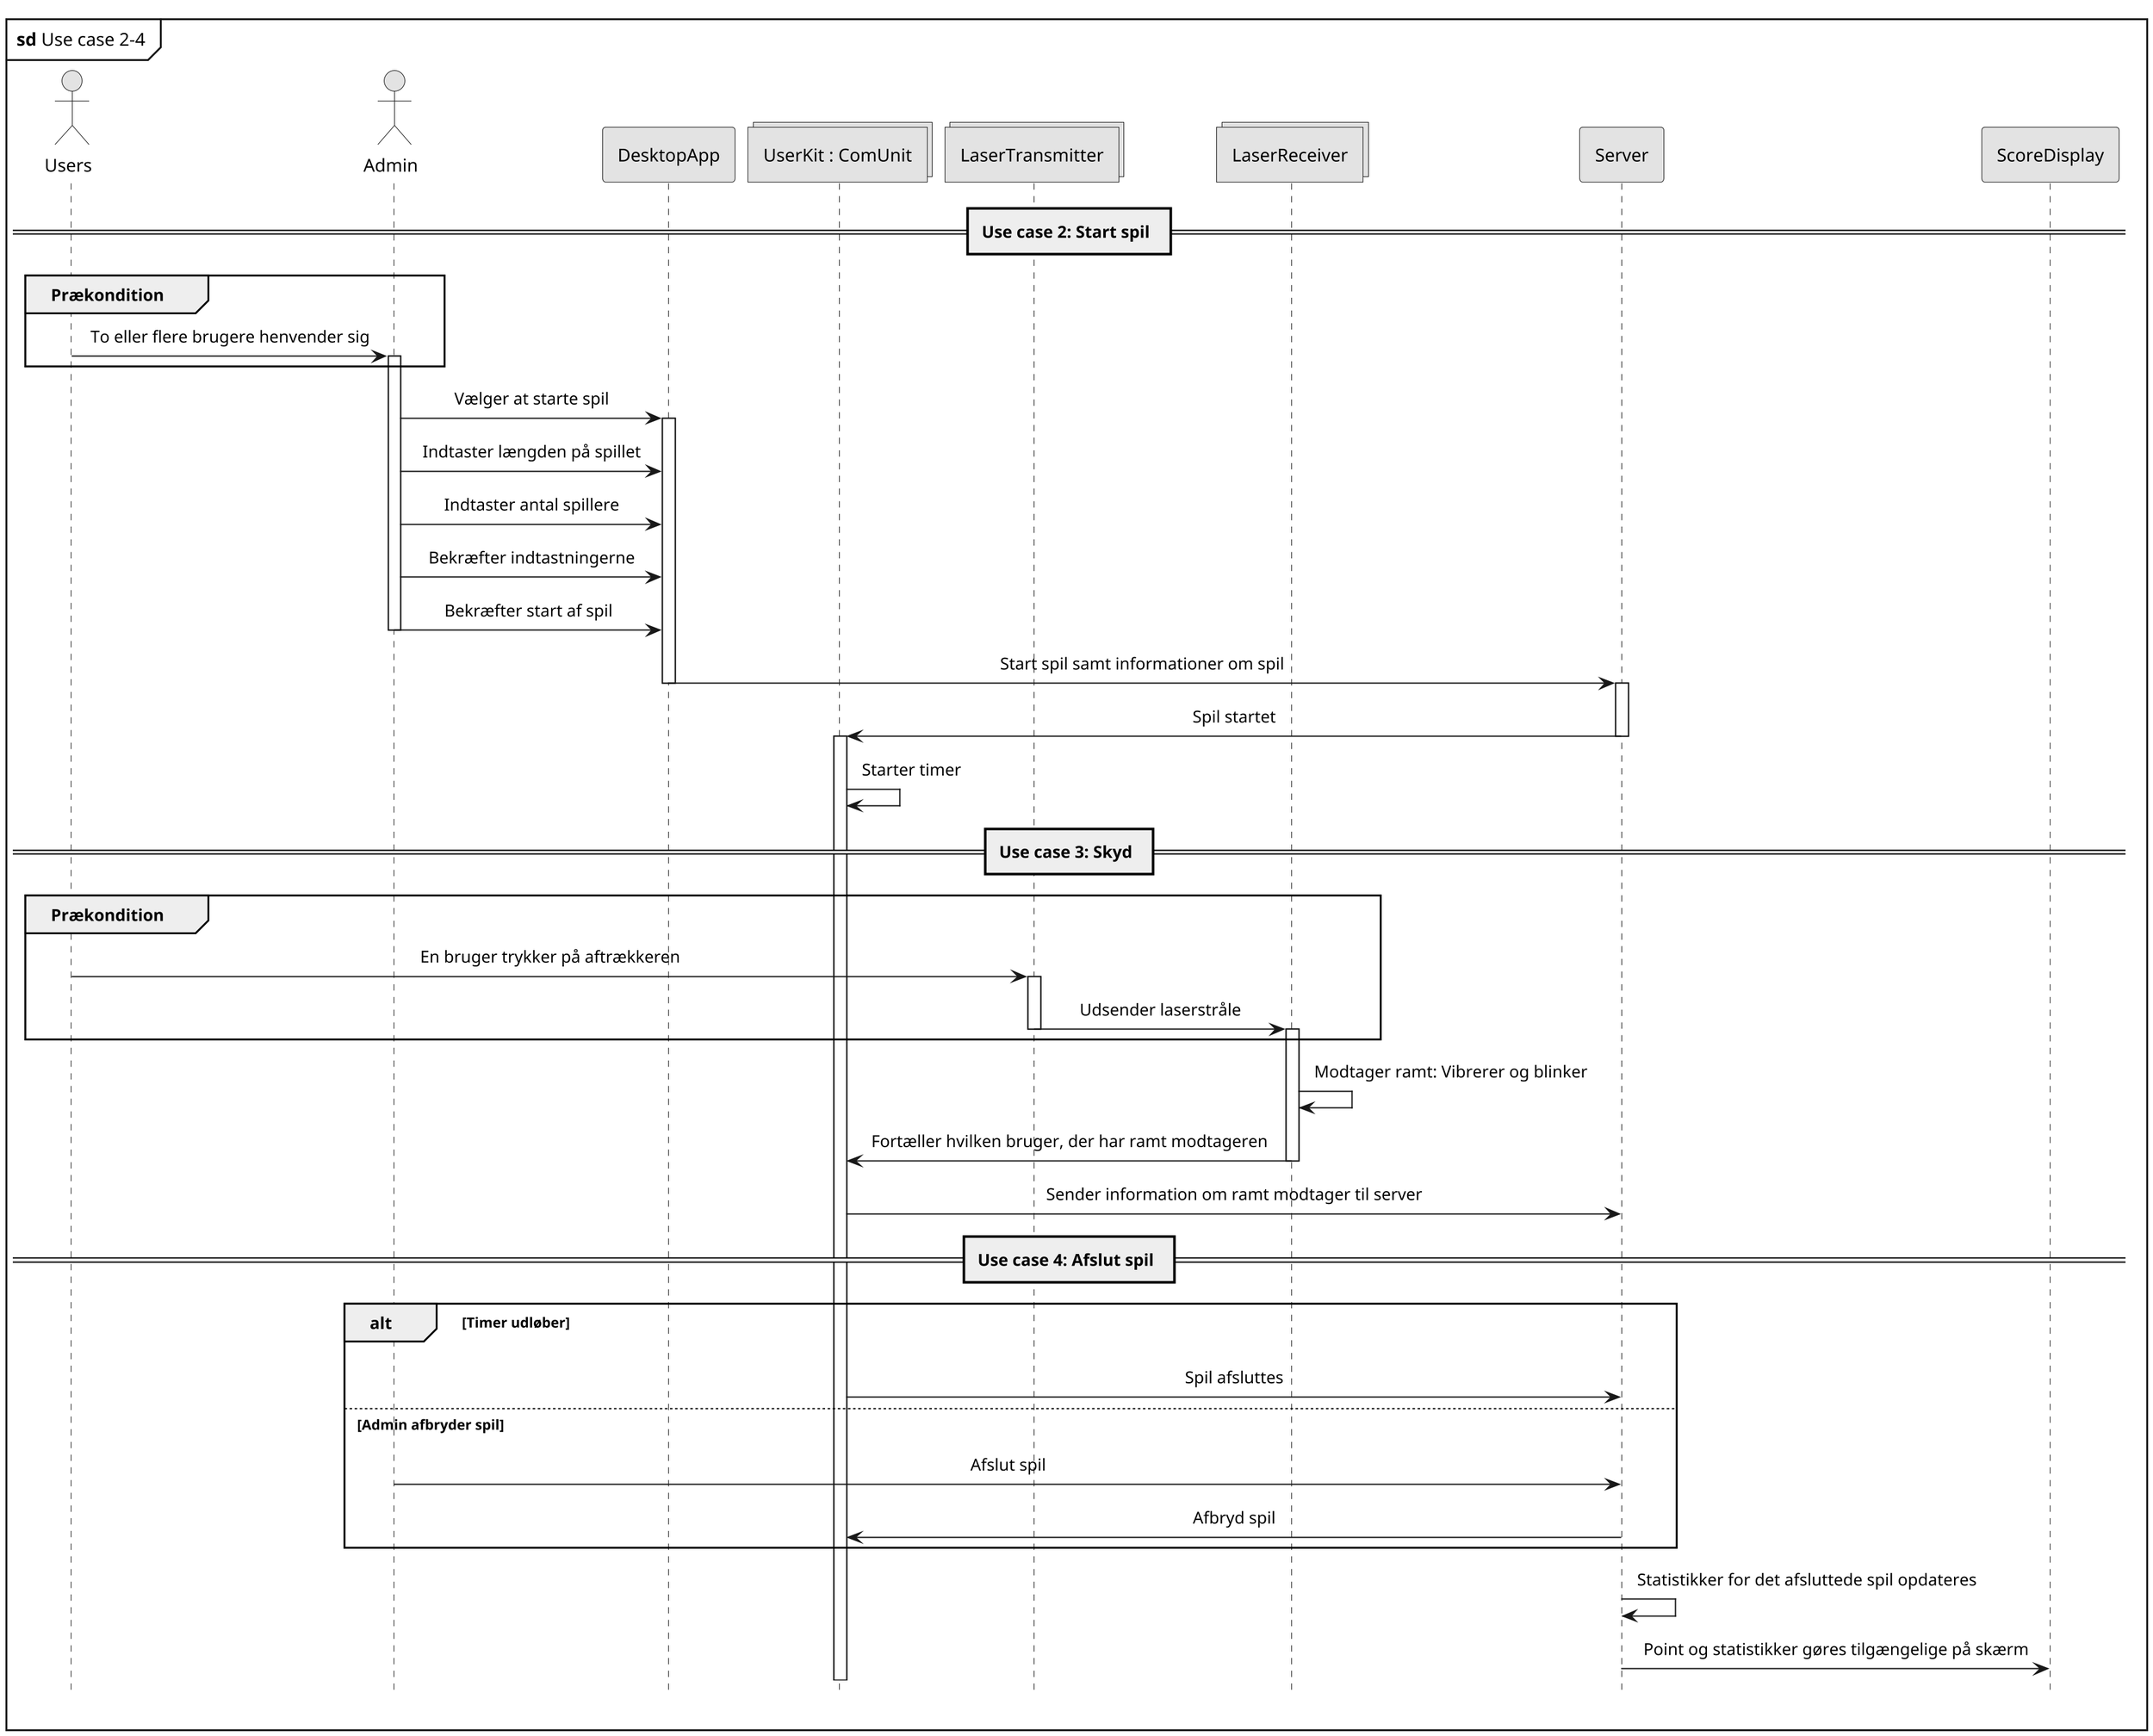@startuml ssd-uc2-4

hide footbox

skinparam {
    monochrome true
    dpi 200
    padding 5
    sequenceMessageAlign center
    packageStyle frame
    shadowing false
    'backgroundColor transparent
}

mainframe **sd** Use case 2-4

actor Users as users
actor Admin as admin
participant "DesktopApp" as desktopApp
collections "UserKit : ComUnit" as comUnit
collections "LaserTransmitter" as transmitter
collections "LaserReceiver" as receiver
participant "Server" as server
participant "ScoreDisplay" as display

== Use case 2: Start spil ==

group Prækondition
    users -> admin: To eller flere brugere henvender sig
    activate admin
end

admin -> desktopApp: Vælger at starte spil
activate desktopApp
admin -> desktopApp: Indtaster længden på spillet
admin -> desktopApp: Indtaster antal spillere
admin -> desktopApp: Bekræfter indtastningerne
admin -> desktopApp: Bekræfter start af spil
deactivate admin
desktopApp -> server: Start spil samt informationer om spil
deactivate desktopApp
activate server
server -> comUnit: Spil startet
deactivate server
activate comUnit
comUnit -> comUnit: Starter timer

== Use case 3: Skyd ==

group Prækondition
    users -> transmitter: En bruger trykker på aftrækkeren
    activate transmitter
    transmitter -> receiver: Udsender laserstråle
    deactivate transmitter
    activate receiver
end

receiver -> receiver: Modtager ramt: Vibrerer og blinker

receiver -> comUnit: Fortæller hvilken bruger, der har ramt modtageren
deactivate receiver

comUnit -> server: Sender information om ramt modtager til server

== Use case 4: Afslut spil ==

alt Timer udløber
    comUnit -> server: Spil afsluttes
else Admin afbryder spil
    admin -> server: Afslut spil
    server -> comUnit: Afbryd spil

end

server -> server: Statistikker for det afsluttede spil opdateres
server -> display: Point og statistikker gøres tilgængelige på skærm

@enduml